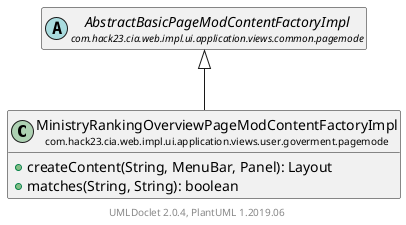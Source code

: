 @startuml
    set namespaceSeparator none
    hide empty fields
    hide empty methods

    class "<size:14>MinistryRankingOverviewPageModContentFactoryImpl\n<size:10>com.hack23.cia.web.impl.ui.application.views.user.goverment.pagemode" as com.hack23.cia.web.impl.ui.application.views.user.goverment.pagemode.MinistryRankingOverviewPageModContentFactoryImpl [[MinistryRankingOverviewPageModContentFactoryImpl.html]] {
        +createContent(String, MenuBar, Panel): Layout
        +matches(String, String): boolean
    }

    abstract class "<size:14>AbstractBasicPageModContentFactoryImpl\n<size:10>com.hack23.cia.web.impl.ui.application.views.common.pagemode" as com.hack23.cia.web.impl.ui.application.views.common.pagemode.AbstractBasicPageModContentFactoryImpl [[../../../common/pagemode/AbstractBasicPageModContentFactoryImpl.html]]

    com.hack23.cia.web.impl.ui.application.views.common.pagemode.AbstractBasicPageModContentFactoryImpl <|-- com.hack23.cia.web.impl.ui.application.views.user.goverment.pagemode.MinistryRankingOverviewPageModContentFactoryImpl

    center footer UMLDoclet 2.0.4, PlantUML 1.2019.06
@enduml
